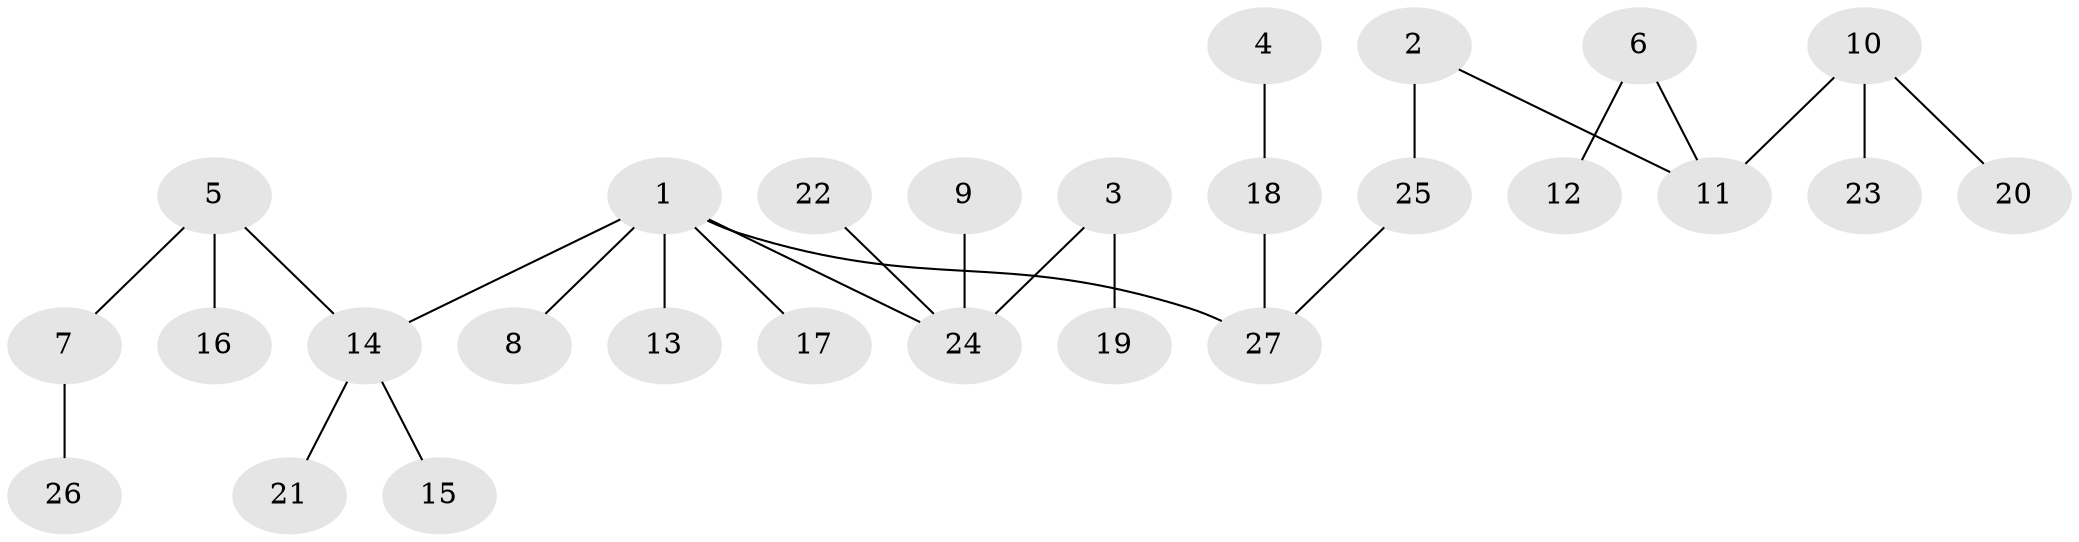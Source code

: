 // original degree distribution, {3: 0.11320754716981132, 4: 0.09433962264150944, 5: 0.03773584905660377, 1: 0.4528301886792453, 2: 0.3018867924528302}
// Generated by graph-tools (version 1.1) at 2025/26/03/09/25 03:26:23]
// undirected, 27 vertices, 26 edges
graph export_dot {
graph [start="1"]
  node [color=gray90,style=filled];
  1;
  2;
  3;
  4;
  5;
  6;
  7;
  8;
  9;
  10;
  11;
  12;
  13;
  14;
  15;
  16;
  17;
  18;
  19;
  20;
  21;
  22;
  23;
  24;
  25;
  26;
  27;
  1 -- 8 [weight=1.0];
  1 -- 13 [weight=1.0];
  1 -- 14 [weight=1.0];
  1 -- 17 [weight=1.0];
  1 -- 24 [weight=1.0];
  1 -- 27 [weight=1.0];
  2 -- 11 [weight=1.0];
  2 -- 25 [weight=1.0];
  3 -- 19 [weight=1.0];
  3 -- 24 [weight=1.0];
  4 -- 18 [weight=1.0];
  5 -- 7 [weight=1.0];
  5 -- 14 [weight=1.0];
  5 -- 16 [weight=1.0];
  6 -- 11 [weight=1.0];
  6 -- 12 [weight=1.0];
  7 -- 26 [weight=1.0];
  9 -- 24 [weight=1.0];
  10 -- 11 [weight=1.0];
  10 -- 20 [weight=1.0];
  10 -- 23 [weight=1.0];
  14 -- 15 [weight=1.0];
  14 -- 21 [weight=1.0];
  18 -- 27 [weight=1.0];
  22 -- 24 [weight=1.0];
  25 -- 27 [weight=1.0];
}
